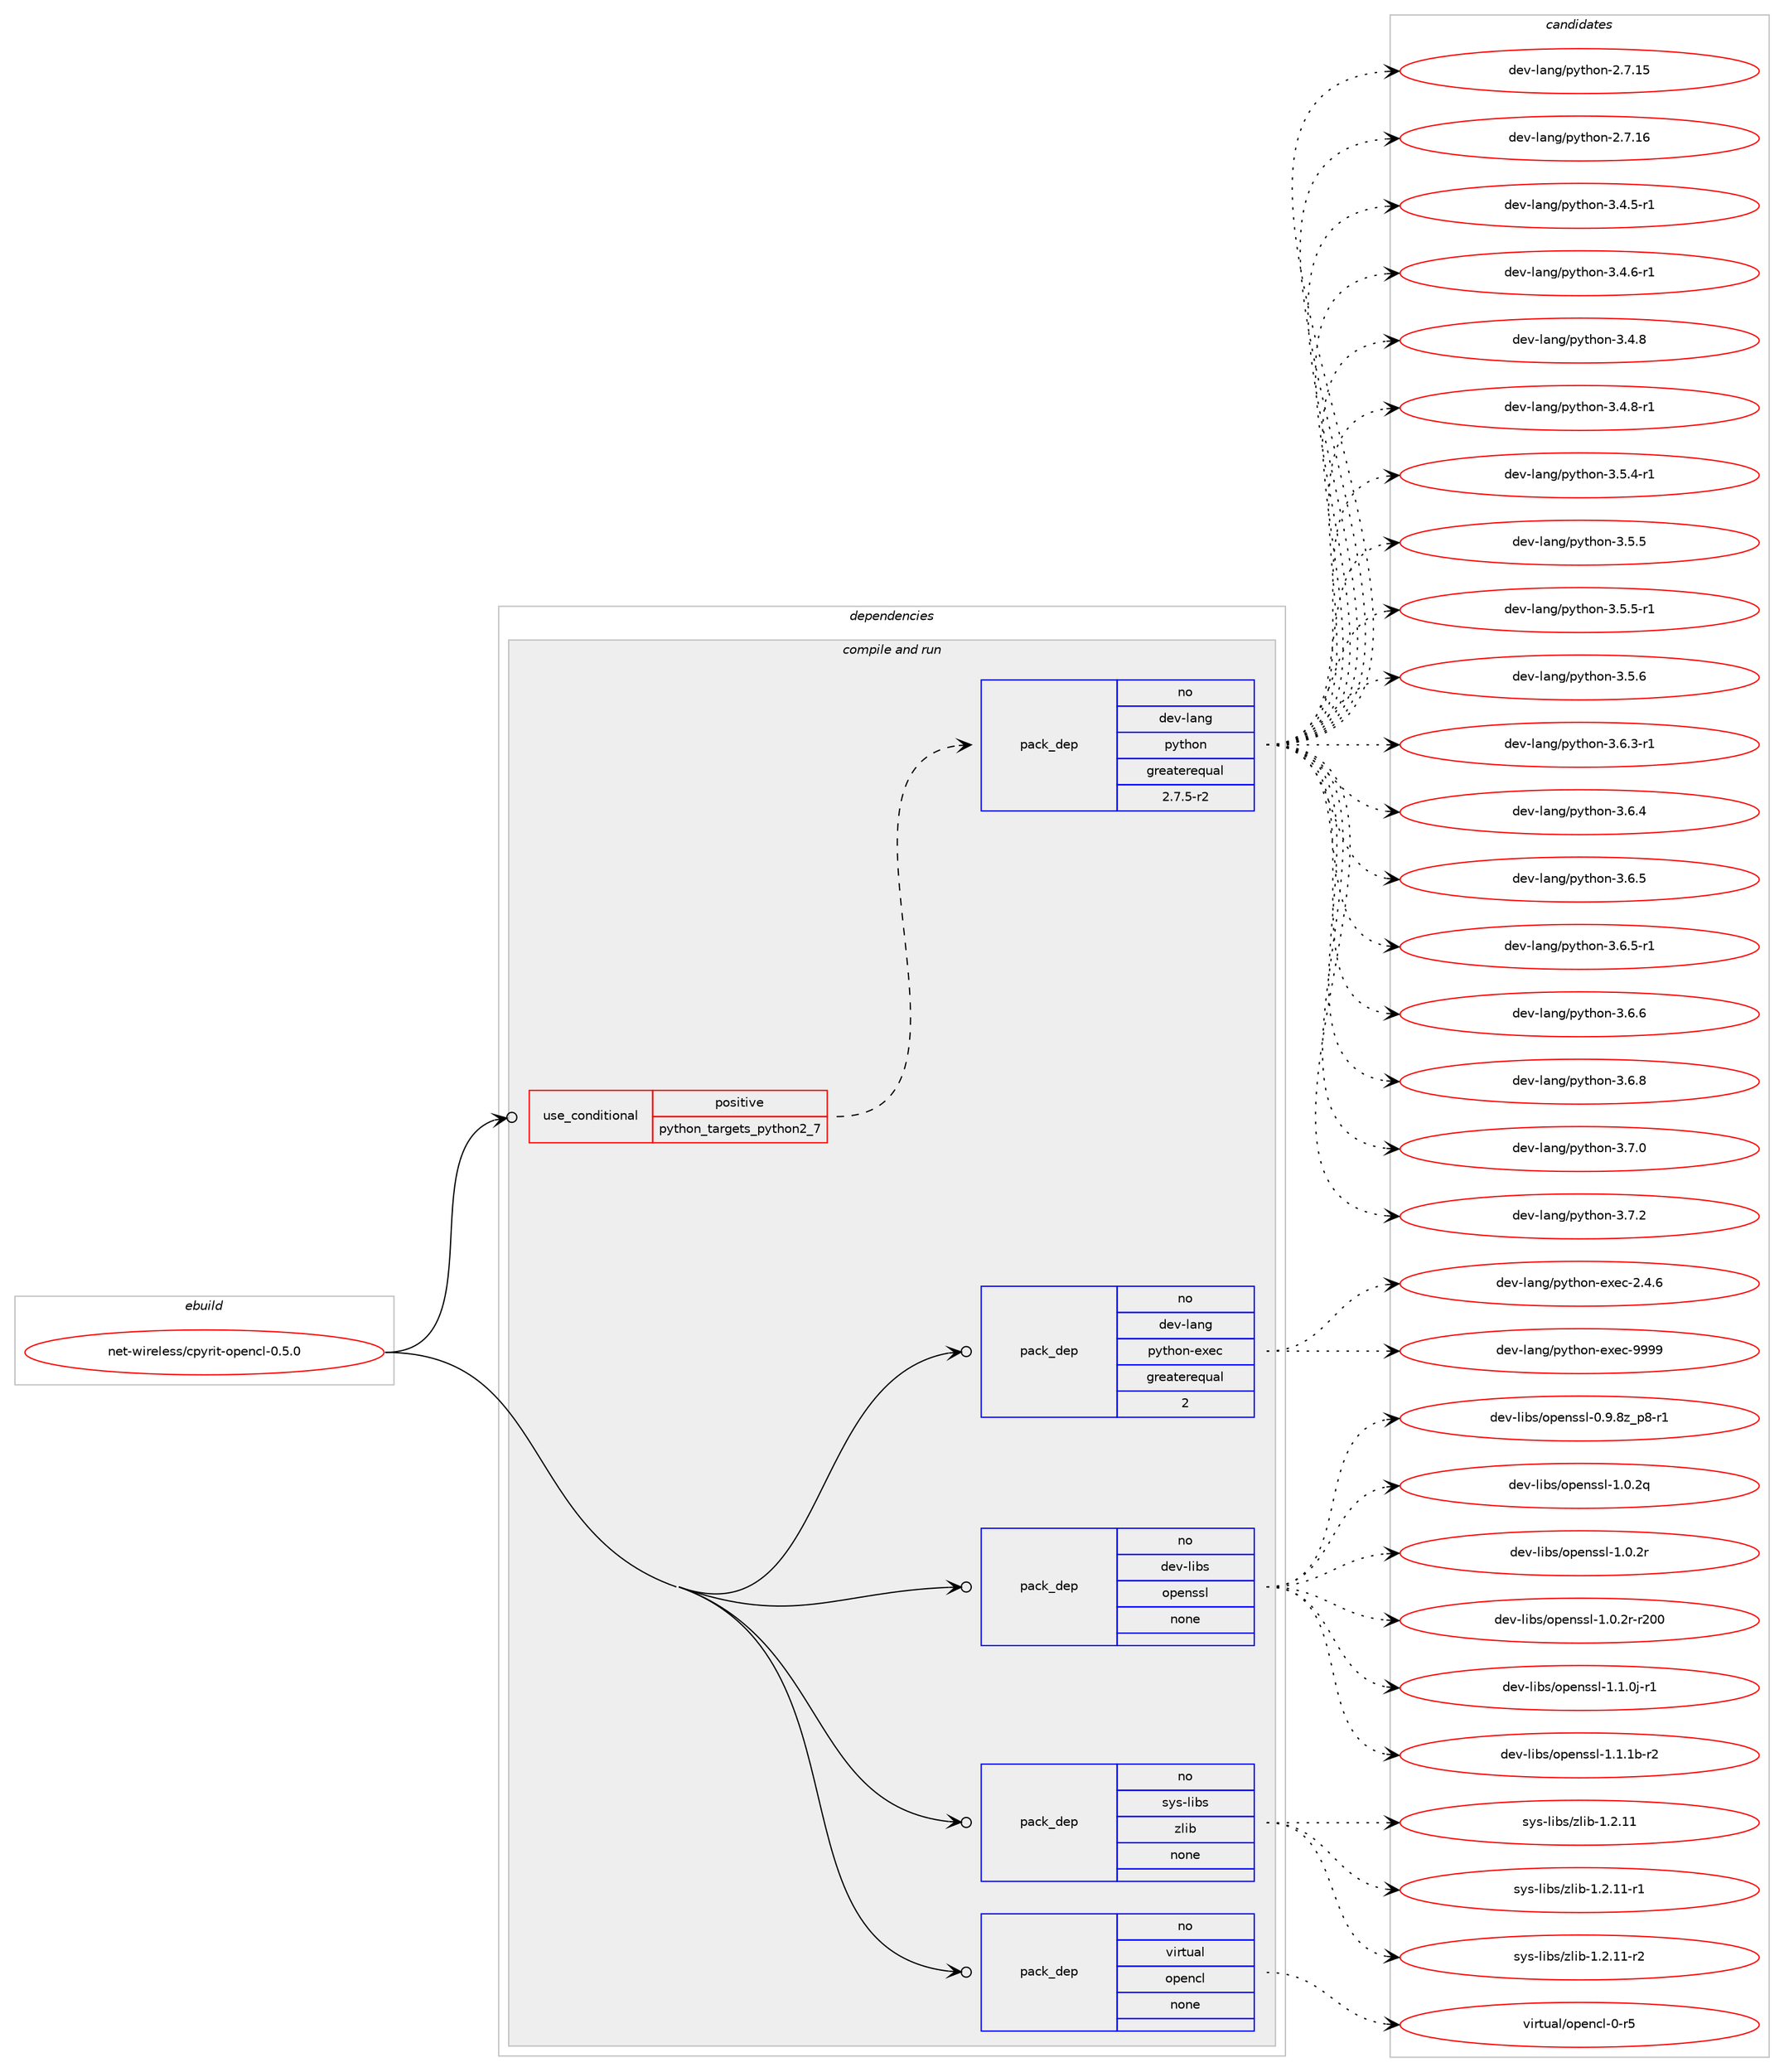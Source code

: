 digraph prolog {

# *************
# Graph options
# *************

newrank=true;
concentrate=true;
compound=true;
graph [rankdir=LR,fontname=Helvetica,fontsize=10,ranksep=1.5];#, ranksep=2.5, nodesep=0.2];
edge  [arrowhead=vee];
node  [fontname=Helvetica,fontsize=10];

# **********
# The ebuild
# **********

subgraph cluster_leftcol {
color=gray;
rank=same;
label=<<i>ebuild</i>>;
id [label="net-wireless/cpyrit-opencl-0.5.0", color=red, width=4, href="../net-wireless/cpyrit-opencl-0.5.0.svg"];
}

# ****************
# The dependencies
# ****************

subgraph cluster_midcol {
color=gray;
label=<<i>dependencies</i>>;
subgraph cluster_compile {
fillcolor="#eeeeee";
style=filled;
label=<<i>compile</i>>;
}
subgraph cluster_compileandrun {
fillcolor="#eeeeee";
style=filled;
label=<<i>compile and run</i>>;
subgraph cond451179 {
dependency1679925 [label=<<TABLE BORDER="0" CELLBORDER="1" CELLSPACING="0" CELLPADDING="4"><TR><TD ROWSPAN="3" CELLPADDING="10">use_conditional</TD></TR><TR><TD>positive</TD></TR><TR><TD>python_targets_python2_7</TD></TR></TABLE>>, shape=none, color=red];
subgraph pack1201251 {
dependency1679926 [label=<<TABLE BORDER="0" CELLBORDER="1" CELLSPACING="0" CELLPADDING="4" WIDTH="220"><TR><TD ROWSPAN="6" CELLPADDING="30">pack_dep</TD></TR><TR><TD WIDTH="110">no</TD></TR><TR><TD>dev-lang</TD></TR><TR><TD>python</TD></TR><TR><TD>greaterequal</TD></TR><TR><TD>2.7.5-r2</TD></TR></TABLE>>, shape=none, color=blue];
}
dependency1679925:e -> dependency1679926:w [weight=20,style="dashed",arrowhead="vee"];
}
id:e -> dependency1679925:w [weight=20,style="solid",arrowhead="odotvee"];
subgraph pack1201252 {
dependency1679927 [label=<<TABLE BORDER="0" CELLBORDER="1" CELLSPACING="0" CELLPADDING="4" WIDTH="220"><TR><TD ROWSPAN="6" CELLPADDING="30">pack_dep</TD></TR><TR><TD WIDTH="110">no</TD></TR><TR><TD>dev-lang</TD></TR><TR><TD>python-exec</TD></TR><TR><TD>greaterequal</TD></TR><TR><TD>2</TD></TR></TABLE>>, shape=none, color=blue];
}
id:e -> dependency1679927:w [weight=20,style="solid",arrowhead="odotvee"];
subgraph pack1201253 {
dependency1679928 [label=<<TABLE BORDER="0" CELLBORDER="1" CELLSPACING="0" CELLPADDING="4" WIDTH="220"><TR><TD ROWSPAN="6" CELLPADDING="30">pack_dep</TD></TR><TR><TD WIDTH="110">no</TD></TR><TR><TD>dev-libs</TD></TR><TR><TD>openssl</TD></TR><TR><TD>none</TD></TR><TR><TD></TD></TR></TABLE>>, shape=none, color=blue];
}
id:e -> dependency1679928:w [weight=20,style="solid",arrowhead="odotvee"];
subgraph pack1201254 {
dependency1679929 [label=<<TABLE BORDER="0" CELLBORDER="1" CELLSPACING="0" CELLPADDING="4" WIDTH="220"><TR><TD ROWSPAN="6" CELLPADDING="30">pack_dep</TD></TR><TR><TD WIDTH="110">no</TD></TR><TR><TD>sys-libs</TD></TR><TR><TD>zlib</TD></TR><TR><TD>none</TD></TR><TR><TD></TD></TR></TABLE>>, shape=none, color=blue];
}
id:e -> dependency1679929:w [weight=20,style="solid",arrowhead="odotvee"];
subgraph pack1201255 {
dependency1679930 [label=<<TABLE BORDER="0" CELLBORDER="1" CELLSPACING="0" CELLPADDING="4" WIDTH="220"><TR><TD ROWSPAN="6" CELLPADDING="30">pack_dep</TD></TR><TR><TD WIDTH="110">no</TD></TR><TR><TD>virtual</TD></TR><TR><TD>opencl</TD></TR><TR><TD>none</TD></TR><TR><TD></TD></TR></TABLE>>, shape=none, color=blue];
}
id:e -> dependency1679930:w [weight=20,style="solid",arrowhead="odotvee"];
}
subgraph cluster_run {
fillcolor="#eeeeee";
style=filled;
label=<<i>run</i>>;
}
}

# **************
# The candidates
# **************

subgraph cluster_choices {
rank=same;
color=gray;
label=<<i>candidates</i>>;

subgraph choice1201251 {
color=black;
nodesep=1;
choice10010111845108971101034711212111610411111045504655464953 [label="dev-lang/python-2.7.15", color=red, width=4,href="../dev-lang/python-2.7.15.svg"];
choice10010111845108971101034711212111610411111045504655464954 [label="dev-lang/python-2.7.16", color=red, width=4,href="../dev-lang/python-2.7.16.svg"];
choice1001011184510897110103471121211161041111104551465246534511449 [label="dev-lang/python-3.4.5-r1", color=red, width=4,href="../dev-lang/python-3.4.5-r1.svg"];
choice1001011184510897110103471121211161041111104551465246544511449 [label="dev-lang/python-3.4.6-r1", color=red, width=4,href="../dev-lang/python-3.4.6-r1.svg"];
choice100101118451089711010347112121116104111110455146524656 [label="dev-lang/python-3.4.8", color=red, width=4,href="../dev-lang/python-3.4.8.svg"];
choice1001011184510897110103471121211161041111104551465246564511449 [label="dev-lang/python-3.4.8-r1", color=red, width=4,href="../dev-lang/python-3.4.8-r1.svg"];
choice1001011184510897110103471121211161041111104551465346524511449 [label="dev-lang/python-3.5.4-r1", color=red, width=4,href="../dev-lang/python-3.5.4-r1.svg"];
choice100101118451089711010347112121116104111110455146534653 [label="dev-lang/python-3.5.5", color=red, width=4,href="../dev-lang/python-3.5.5.svg"];
choice1001011184510897110103471121211161041111104551465346534511449 [label="dev-lang/python-3.5.5-r1", color=red, width=4,href="../dev-lang/python-3.5.5-r1.svg"];
choice100101118451089711010347112121116104111110455146534654 [label="dev-lang/python-3.5.6", color=red, width=4,href="../dev-lang/python-3.5.6.svg"];
choice1001011184510897110103471121211161041111104551465446514511449 [label="dev-lang/python-3.6.3-r1", color=red, width=4,href="../dev-lang/python-3.6.3-r1.svg"];
choice100101118451089711010347112121116104111110455146544652 [label="dev-lang/python-3.6.4", color=red, width=4,href="../dev-lang/python-3.6.4.svg"];
choice100101118451089711010347112121116104111110455146544653 [label="dev-lang/python-3.6.5", color=red, width=4,href="../dev-lang/python-3.6.5.svg"];
choice1001011184510897110103471121211161041111104551465446534511449 [label="dev-lang/python-3.6.5-r1", color=red, width=4,href="../dev-lang/python-3.6.5-r1.svg"];
choice100101118451089711010347112121116104111110455146544654 [label="dev-lang/python-3.6.6", color=red, width=4,href="../dev-lang/python-3.6.6.svg"];
choice100101118451089711010347112121116104111110455146544656 [label="dev-lang/python-3.6.8", color=red, width=4,href="../dev-lang/python-3.6.8.svg"];
choice100101118451089711010347112121116104111110455146554648 [label="dev-lang/python-3.7.0", color=red, width=4,href="../dev-lang/python-3.7.0.svg"];
choice100101118451089711010347112121116104111110455146554650 [label="dev-lang/python-3.7.2", color=red, width=4,href="../dev-lang/python-3.7.2.svg"];
dependency1679926:e -> choice10010111845108971101034711212111610411111045504655464953:w [style=dotted,weight="100"];
dependency1679926:e -> choice10010111845108971101034711212111610411111045504655464954:w [style=dotted,weight="100"];
dependency1679926:e -> choice1001011184510897110103471121211161041111104551465246534511449:w [style=dotted,weight="100"];
dependency1679926:e -> choice1001011184510897110103471121211161041111104551465246544511449:w [style=dotted,weight="100"];
dependency1679926:e -> choice100101118451089711010347112121116104111110455146524656:w [style=dotted,weight="100"];
dependency1679926:e -> choice1001011184510897110103471121211161041111104551465246564511449:w [style=dotted,weight="100"];
dependency1679926:e -> choice1001011184510897110103471121211161041111104551465346524511449:w [style=dotted,weight="100"];
dependency1679926:e -> choice100101118451089711010347112121116104111110455146534653:w [style=dotted,weight="100"];
dependency1679926:e -> choice1001011184510897110103471121211161041111104551465346534511449:w [style=dotted,weight="100"];
dependency1679926:e -> choice100101118451089711010347112121116104111110455146534654:w [style=dotted,weight="100"];
dependency1679926:e -> choice1001011184510897110103471121211161041111104551465446514511449:w [style=dotted,weight="100"];
dependency1679926:e -> choice100101118451089711010347112121116104111110455146544652:w [style=dotted,weight="100"];
dependency1679926:e -> choice100101118451089711010347112121116104111110455146544653:w [style=dotted,weight="100"];
dependency1679926:e -> choice1001011184510897110103471121211161041111104551465446534511449:w [style=dotted,weight="100"];
dependency1679926:e -> choice100101118451089711010347112121116104111110455146544654:w [style=dotted,weight="100"];
dependency1679926:e -> choice100101118451089711010347112121116104111110455146544656:w [style=dotted,weight="100"];
dependency1679926:e -> choice100101118451089711010347112121116104111110455146554648:w [style=dotted,weight="100"];
dependency1679926:e -> choice100101118451089711010347112121116104111110455146554650:w [style=dotted,weight="100"];
}
subgraph choice1201252 {
color=black;
nodesep=1;
choice1001011184510897110103471121211161041111104510112010199455046524654 [label="dev-lang/python-exec-2.4.6", color=red, width=4,href="../dev-lang/python-exec-2.4.6.svg"];
choice10010111845108971101034711212111610411111045101120101994557575757 [label="dev-lang/python-exec-9999", color=red, width=4,href="../dev-lang/python-exec-9999.svg"];
dependency1679927:e -> choice1001011184510897110103471121211161041111104510112010199455046524654:w [style=dotted,weight="100"];
dependency1679927:e -> choice10010111845108971101034711212111610411111045101120101994557575757:w [style=dotted,weight="100"];
}
subgraph choice1201253 {
color=black;
nodesep=1;
choice10010111845108105981154711111210111011511510845484657465612295112564511449 [label="dev-libs/openssl-0.9.8z_p8-r1", color=red, width=4,href="../dev-libs/openssl-0.9.8z_p8-r1.svg"];
choice100101118451081059811547111112101110115115108454946484650113 [label="dev-libs/openssl-1.0.2q", color=red, width=4,href="../dev-libs/openssl-1.0.2q.svg"];
choice100101118451081059811547111112101110115115108454946484650114 [label="dev-libs/openssl-1.0.2r", color=red, width=4,href="../dev-libs/openssl-1.0.2r.svg"];
choice10010111845108105981154711111210111011511510845494648465011445114504848 [label="dev-libs/openssl-1.0.2r-r200", color=red, width=4,href="../dev-libs/openssl-1.0.2r-r200.svg"];
choice1001011184510810598115471111121011101151151084549464946481064511449 [label="dev-libs/openssl-1.1.0j-r1", color=red, width=4,href="../dev-libs/openssl-1.1.0j-r1.svg"];
choice100101118451081059811547111112101110115115108454946494649984511450 [label="dev-libs/openssl-1.1.1b-r2", color=red, width=4,href="../dev-libs/openssl-1.1.1b-r2.svg"];
dependency1679928:e -> choice10010111845108105981154711111210111011511510845484657465612295112564511449:w [style=dotted,weight="100"];
dependency1679928:e -> choice100101118451081059811547111112101110115115108454946484650113:w [style=dotted,weight="100"];
dependency1679928:e -> choice100101118451081059811547111112101110115115108454946484650114:w [style=dotted,weight="100"];
dependency1679928:e -> choice10010111845108105981154711111210111011511510845494648465011445114504848:w [style=dotted,weight="100"];
dependency1679928:e -> choice1001011184510810598115471111121011101151151084549464946481064511449:w [style=dotted,weight="100"];
dependency1679928:e -> choice100101118451081059811547111112101110115115108454946494649984511450:w [style=dotted,weight="100"];
}
subgraph choice1201254 {
color=black;
nodesep=1;
choice1151211154510810598115471221081059845494650464949 [label="sys-libs/zlib-1.2.11", color=red, width=4,href="../sys-libs/zlib-1.2.11.svg"];
choice11512111545108105981154712210810598454946504649494511449 [label="sys-libs/zlib-1.2.11-r1", color=red, width=4,href="../sys-libs/zlib-1.2.11-r1.svg"];
choice11512111545108105981154712210810598454946504649494511450 [label="sys-libs/zlib-1.2.11-r2", color=red, width=4,href="../sys-libs/zlib-1.2.11-r2.svg"];
dependency1679929:e -> choice1151211154510810598115471221081059845494650464949:w [style=dotted,weight="100"];
dependency1679929:e -> choice11512111545108105981154712210810598454946504649494511449:w [style=dotted,weight="100"];
dependency1679929:e -> choice11512111545108105981154712210810598454946504649494511450:w [style=dotted,weight="100"];
}
subgraph choice1201255 {
color=black;
nodesep=1;
choice11810511411611797108471111121011109910845484511453 [label="virtual/opencl-0-r5", color=red, width=4,href="../virtual/opencl-0-r5.svg"];
dependency1679930:e -> choice11810511411611797108471111121011109910845484511453:w [style=dotted,weight="100"];
}
}

}
